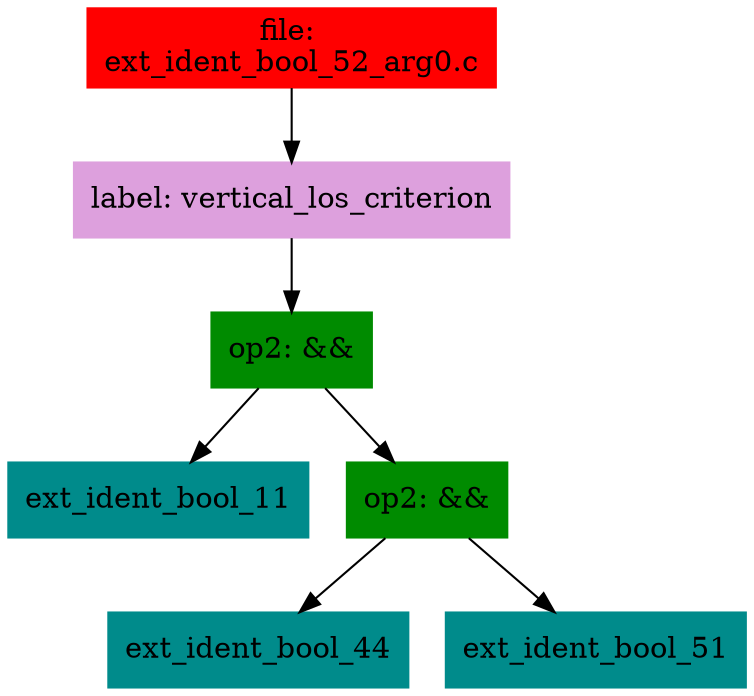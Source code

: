digraph G {
node [shape=box]

0 [label="file: 
ext_ident_bool_52_arg0.c",color=red, style=filled]
1 [label="label: vertical_los_criterion",color=plum, style=filled]
0 -> 1
2 [label="op2: &&",color=green4, style=filled]
1 -> 2
3 [label="ext_ident_bool_11",color=cyan4, style=filled]
2 -> 3
19 [label="op2: &&",color=green4, style=filled]
2 -> 19
20 [label="ext_ident_bool_44",color=cyan4, style=filled]
19 -> 20
210 [label="ext_ident_bool_51",color=cyan4, style=filled]
19 -> 210


}

